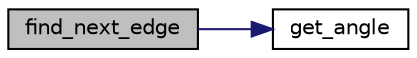 digraph "find_next_edge"
{
  edge [fontname="Helvetica",fontsize="10",labelfontname="Helvetica",labelfontsize="10"];
  node [fontname="Helvetica",fontsize="10",shape=record];
  rankdir="LR";
  Node20 [label="find_next_edge",height=0.2,width=0.4,color="black", fillcolor="grey75", style="filled", fontcolor="black"];
  Node20 -> Node21 [color="midnightblue",fontsize="10",style="solid",fontname="Helvetica"];
  Node21 [label="get_angle",height=0.2,width=0.4,color="black", fillcolor="white", style="filled",URL="$alpha__driver_8cpp.html#a798521f1cfd1cdd3fe093e4197da7990"];
}
